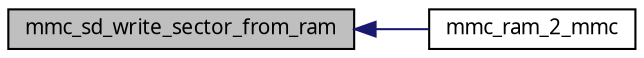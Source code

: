digraph G
{
  edge [fontname="FreeSans.ttf",fontsize=10,labelfontname="FreeSans.ttf",labelfontsize=10];
  node [fontname="FreeSans.ttf",fontsize=10,shape=record];
  rankdir=LR;
  Node1 [label="mmc_sd_write_sector_from_ram",height=0.2,width=0.4,color="black", fillcolor="grey75", style="filled" fontcolor="black"];
  Node1 -> Node2 [dir=back,color="midnightblue",fontsize=10,style="solid",fontname="FreeSans.ttf"];
  Node2 [label="mmc_ram_2_mmc",height=0.2,width=0.4,color="black", fillcolor="white", style="filled",URL="$a00056.html#d66e5bfefd0affc9064c90ac30d82dc7",tooltip="This fonction initialise the memory for a write operation from ram buffer to MMC/SD..."];
}
